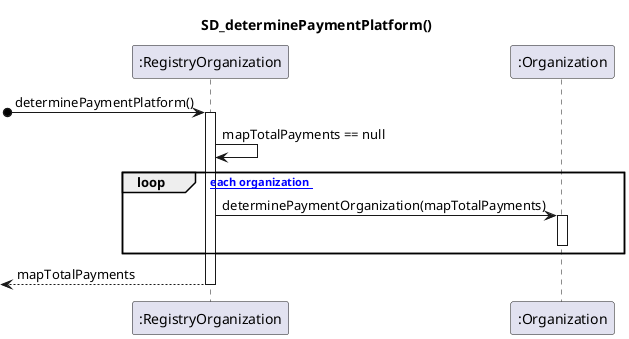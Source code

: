 @startuml
participant ":RegistryOrganization" as RO
participant ":Organization" as O


title SD_determinePaymentPlatform()

[o-> RO: determinePaymentPlatform()
activate RO
RO -> RO : mapTotalPayments == null
loop [ For each organization ]
RO -> O: determinePaymentOrganization(mapTotalPayments)
activate O
deactivate O
end loop
[<-- RO : mapTotalPayments
deactivate RO

@enduml
